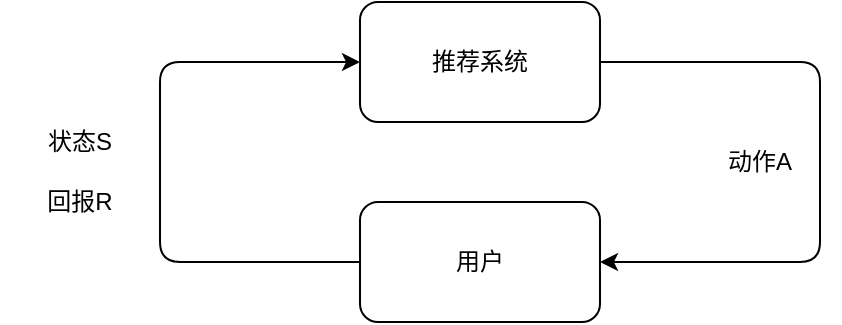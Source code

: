<mxfile version="14.7.4" type="github">
  <diagram id="cY6TKn0Dufhdu-UXADGF" name="Page-1">
    <mxGraphModel dx="946" dy="646" grid="1" gridSize="10" guides="1" tooltips="1" connect="1" arrows="1" fold="1" page="1" pageScale="1" pageWidth="827" pageHeight="1169" math="0" shadow="0">
      <root>
        <mxCell id="0" />
        <mxCell id="1" parent="0" />
        <mxCell id="r66ZojYVudYdEzCmoIGI-1" value="用户" style="rounded=1;whiteSpace=wrap;html=1;" vertex="1" parent="1">
          <mxGeometry x="350" y="250" width="120" height="60" as="geometry" />
        </mxCell>
        <mxCell id="r66ZojYVudYdEzCmoIGI-2" value="推荐系统" style="rounded=1;whiteSpace=wrap;html=1;" vertex="1" parent="1">
          <mxGeometry x="350" y="150" width="120" height="60" as="geometry" />
        </mxCell>
        <object label="" id="r66ZojYVudYdEzCmoIGI-4">
          <mxCell style="edgeStyle=elbowEdgeStyle;elbow=horizontal;endArrow=classic;html=1;entryX=1;entryY=0.5;entryDx=0;entryDy=0;" edge="1" parent="1" target="r66ZojYVudYdEzCmoIGI-1">
            <mxGeometry width="50" height="50" relative="1" as="geometry">
              <mxPoint x="470" y="180" as="sourcePoint" />
              <mxPoint x="490" y="250" as="targetPoint" />
              <Array as="points">
                <mxPoint x="580" y="-130" />
              </Array>
            </mxGeometry>
          </mxCell>
        </object>
        <mxCell id="r66ZojYVudYdEzCmoIGI-5" value="" style="edgeStyle=elbowEdgeStyle;elbow=horizontal;endArrow=classic;html=1;entryX=0;entryY=0.5;entryDx=0;entryDy=0;exitX=0;exitY=0.5;exitDx=0;exitDy=0;" edge="1" parent="1" source="r66ZojYVudYdEzCmoIGI-1" target="r66ZojYVudYdEzCmoIGI-2">
          <mxGeometry width="50" height="50" relative="1" as="geometry">
            <mxPoint x="320" y="290" as="sourcePoint" />
            <mxPoint x="350" y="190" as="targetPoint" />
            <Array as="points">
              <mxPoint x="250" y="230" />
            </Array>
          </mxGeometry>
        </mxCell>
        <UserObject label="动作A" placeholders="1" name="Variable" id="r66ZojYVudYdEzCmoIGI-6">
          <mxCell style="text;html=1;strokeColor=none;fillColor=none;align=center;verticalAlign=middle;whiteSpace=wrap;overflow=hidden;" vertex="1" parent="1">
            <mxGeometry x="510" y="220" width="80" height="20" as="geometry" />
          </mxCell>
        </UserObject>
        <UserObject label="状态S" placeholders="1" name="Variable" id="r66ZojYVudYdEzCmoIGI-7">
          <mxCell style="text;html=1;strokeColor=none;fillColor=none;align=center;verticalAlign=middle;whiteSpace=wrap;overflow=hidden;" vertex="1" parent="1">
            <mxGeometry x="170" y="210" width="80" height="20" as="geometry" />
          </mxCell>
        </UserObject>
        <UserObject label="回报R" placeholders="1" name="Variable" id="r66ZojYVudYdEzCmoIGI-8">
          <mxCell style="text;html=1;strokeColor=none;fillColor=none;align=center;verticalAlign=middle;whiteSpace=wrap;overflow=hidden;" vertex="1" parent="1">
            <mxGeometry x="170" y="240" width="80" height="20" as="geometry" />
          </mxCell>
        </UserObject>
      </root>
    </mxGraphModel>
  </diagram>
</mxfile>
